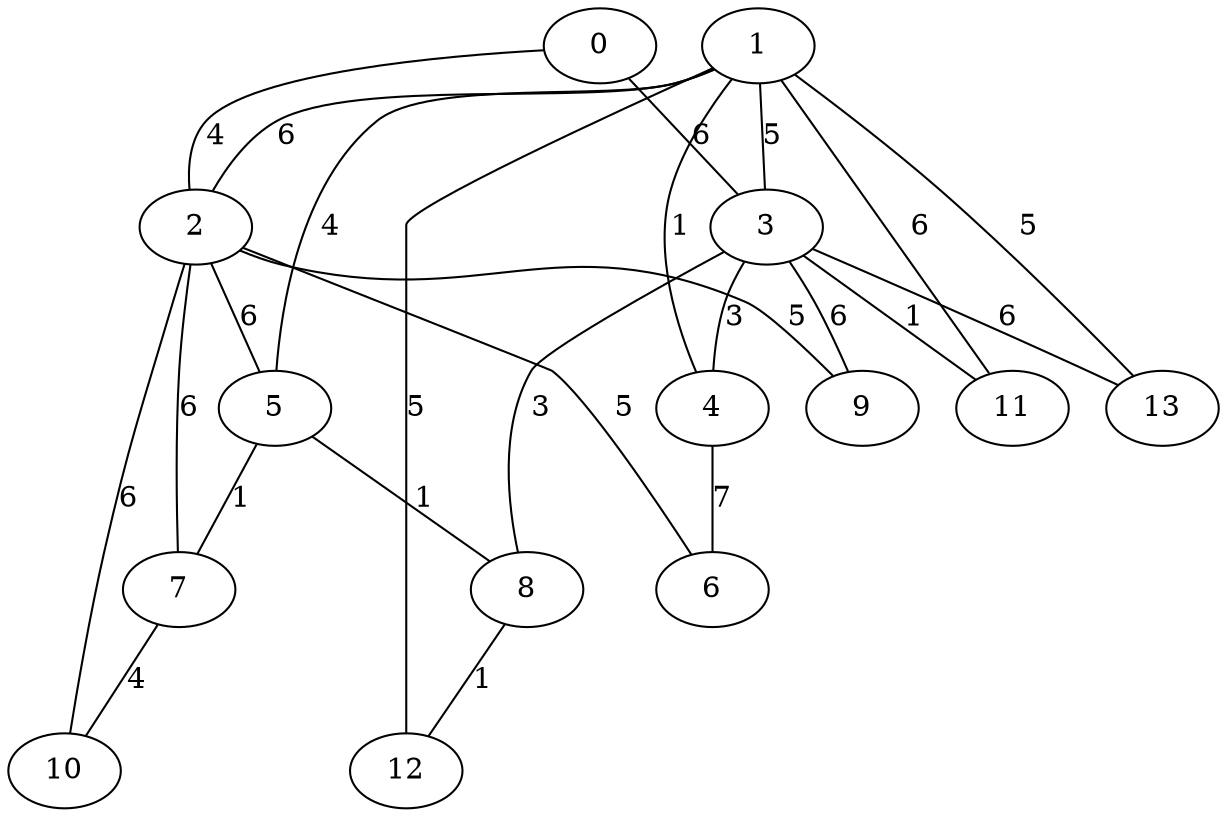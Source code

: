 graph g {
  0 [ habit = 2, size = 398, x = 8, y = 3 ]
  1 [ habit = 4, size = 68, x = 4, y = 5 ]
  2 [ habit = 1, size = 84, x = 7, y = 7 ]
  3 [ habit = 2, size = 317, x = 5, y = 3 ]
  4 [ habit = 4, size = 222, x = 6, y = 4 ]
  5 [ habit = 2, size = 457, x = 4, y = 7 ]
  6 [ habit = 5, size = 203, x = 10, y = 7 ]
  7 [ habit = 9, size = 394, x = 5, y = 9 ]
  8 [ habit = 3, size = 103, x = 3, y = 6 ]
  9 [ habit = 10, size = 121, x = 9, y = 5 ]
  10 [ base = 2, habit = 10, size = 234, x = 8, y = 10 ]
  11 [ habit = 8, size = 428, x = 3, y = 2 ]
  12 [ habit = 6, size = 352, x = 1, y = 5 ]
  13 [ base = 1, habit = 1, size = 456, x = 5, y = 1 ]

  0 -- 2 [ label = 4, weight = 4 ]
  0 -- 3 [ label = 6, weight = 6 ]
  1 -- 11 [ label = 6, weight = 6 ]
  1 -- 4 [ label = 1, weight = 1 ]
  1 -- 5 [ label = 4, weight = 4 ]
  1 -- 3 [ label = 5, weight = 5 ]
  1 -- 2 [ label = 6, weight = 6 ]
  1 -- 13 [ label = 5, weight = 5 ]
  1 -- 12 [ label = 5, weight = 5 ]
  2 -- 10 [ label = 6, weight = 6 ]
  2 -- 9 [ label = 5, weight = 5 ]
  2 -- 7 [ label = 6, weight = 6 ]
  2 -- 6 [ label = 5, weight = 5 ]
  2 -- 5 [ label = 6, weight = 6 ]
  3 -- 11 [ label = 1, weight = 1 ]
  3 -- 13 [ label = 6, weight = 6 ]
  3 -- 9 [ label = 6, weight = 6 ]
  3 -- 4 [ label = 3, weight = 3 ]
  3 -- 8 [ label = 3, weight = 3 ]
  4 -- 6 [ label = 7, weight = 7 ]
  5 -- 7 [ label = 1, weight = 1 ]
  5 -- 8 [ label = 1, weight = 1 ]
  7 -- 10 [ label = 4, weight = 4 ]
  8 -- 12 [ label = 1, weight = 1 ]
}
